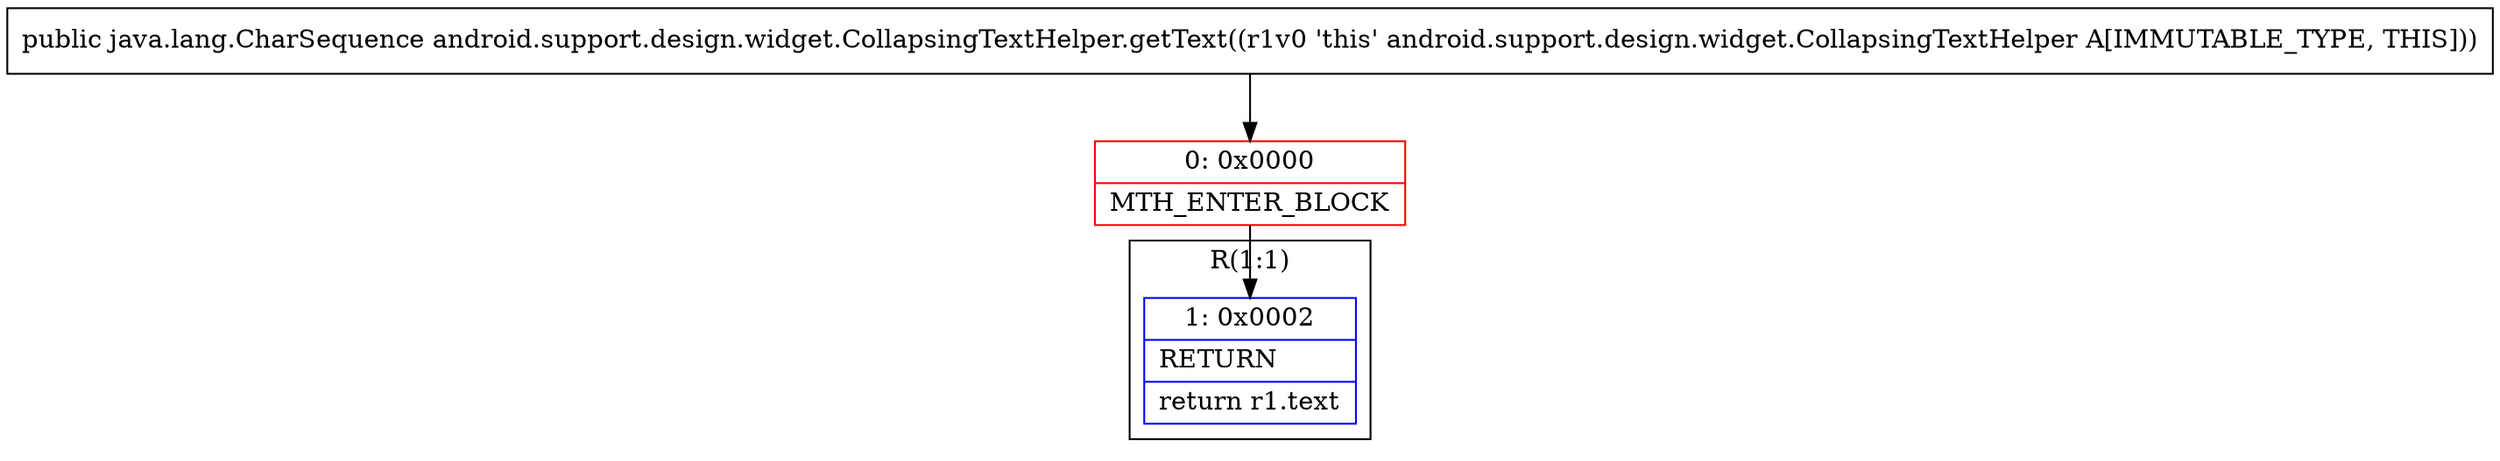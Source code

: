 digraph "CFG forandroid.support.design.widget.CollapsingTextHelper.getText()Ljava\/lang\/CharSequence;" {
subgraph cluster_Region_586644310 {
label = "R(1:1)";
node [shape=record,color=blue];
Node_1 [shape=record,label="{1\:\ 0x0002|RETURN\l|return r1.text\l}"];
}
Node_0 [shape=record,color=red,label="{0\:\ 0x0000|MTH_ENTER_BLOCK\l}"];
MethodNode[shape=record,label="{public java.lang.CharSequence android.support.design.widget.CollapsingTextHelper.getText((r1v0 'this' android.support.design.widget.CollapsingTextHelper A[IMMUTABLE_TYPE, THIS])) }"];
MethodNode -> Node_0;
Node_0 -> Node_1;
}

